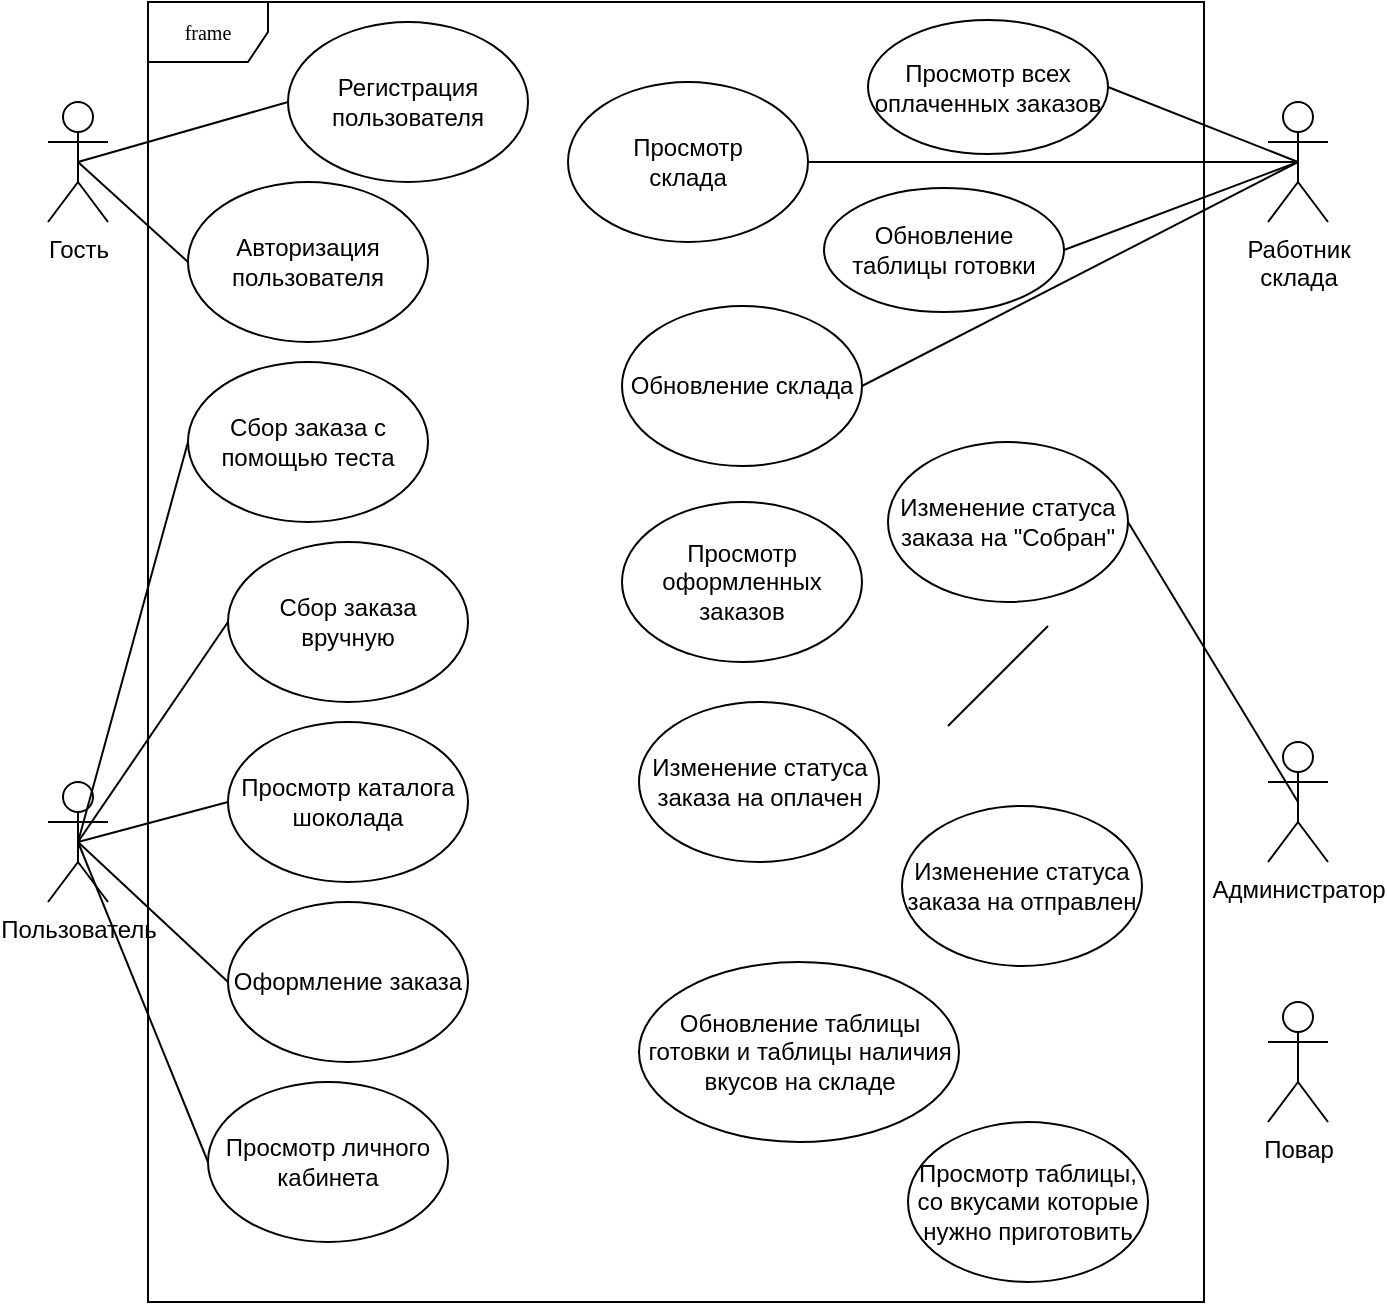<mxfile version="15.6.0" type="github">
  <diagram name="Page-1" id="c4acf3e9-155e-7222-9cf6-157b1a14988f">
    <mxGraphModel dx="652" dy="423" grid="0" gridSize="10" guides="1" tooltips="1" connect="1" arrows="1" fold="1" page="1" pageScale="1" pageWidth="850" pageHeight="1100" background="none" math="0" shadow="0">
      <root>
        <mxCell id="0" />
        <mxCell id="1" parent="0" />
        <mxCell id="17acba5748e5396b-1" value="frame" style="shape=umlFrame;whiteSpace=wrap;html=1;rounded=0;shadow=0;comic=0;labelBackgroundColor=none;strokeWidth=1;fontFamily=Verdana;fontSize=10;align=center;" parent="1" vertex="1">
          <mxGeometry x="200" y="70" width="528" height="650" as="geometry" />
        </mxCell>
        <mxCell id="e7kOok5iGNm4wh7OHVck-1" value="Гость" style="shape=umlActor;verticalLabelPosition=bottom;verticalAlign=top;html=1;outlineConnect=0;" vertex="1" parent="1">
          <mxGeometry x="150" y="120" width="30" height="60" as="geometry" />
        </mxCell>
        <mxCell id="e7kOok5iGNm4wh7OHVck-2" value="Пользователь" style="shape=umlActor;verticalLabelPosition=bottom;verticalAlign=top;html=1;outlineConnect=0;" vertex="1" parent="1">
          <mxGeometry x="150" y="460" width="30" height="60" as="geometry" />
        </mxCell>
        <mxCell id="e7kOok5iGNm4wh7OHVck-3" value="Повар" style="shape=umlActor;verticalLabelPosition=bottom;verticalAlign=top;html=1;outlineConnect=0;" vertex="1" parent="1">
          <mxGeometry x="760" y="570" width="30" height="60" as="geometry" />
        </mxCell>
        <mxCell id="e7kOok5iGNm4wh7OHVck-4" value="Работник&lt;br&gt;склада" style="shape=umlActor;verticalLabelPosition=bottom;verticalAlign=top;html=1;outlineConnect=0;" vertex="1" parent="1">
          <mxGeometry x="760" y="120" width="30" height="60" as="geometry" />
        </mxCell>
        <mxCell id="e7kOok5iGNm4wh7OHVck-5" value="Администратор" style="shape=umlActor;verticalLabelPosition=bottom;verticalAlign=top;html=1;outlineConnect=0;" vertex="1" parent="1">
          <mxGeometry x="760" y="440" width="30" height="60" as="geometry" />
        </mxCell>
        <mxCell id="e7kOok5iGNm4wh7OHVck-6" value="Регистрация пользователя" style="ellipse;whiteSpace=wrap;html=1;" vertex="1" parent="1">
          <mxGeometry x="270" y="80" width="120" height="80" as="geometry" />
        </mxCell>
        <mxCell id="e7kOok5iGNm4wh7OHVck-7" value="Авторизация&lt;br&gt;пользователя" style="ellipse;whiteSpace=wrap;html=1;" vertex="1" parent="1">
          <mxGeometry x="220" y="160" width="120" height="80" as="geometry" />
        </mxCell>
        <mxCell id="e7kOok5iGNm4wh7OHVck-10" value="Сбор заказа с помощью теста" style="ellipse;whiteSpace=wrap;html=1;" vertex="1" parent="1">
          <mxGeometry x="220" y="250" width="120" height="80" as="geometry" />
        </mxCell>
        <mxCell id="e7kOok5iGNm4wh7OHVck-11" value="Просмотр каталога&lt;br&gt;шоколада" style="ellipse;whiteSpace=wrap;html=1;" vertex="1" parent="1">
          <mxGeometry x="240" y="430" width="120" height="80" as="geometry" />
        </mxCell>
        <mxCell id="e7kOok5iGNm4wh7OHVck-12" value="Сбор заказа вручную" style="ellipse;whiteSpace=wrap;html=1;" vertex="1" parent="1">
          <mxGeometry x="240" y="340" width="120" height="80" as="geometry" />
        </mxCell>
        <mxCell id="e7kOok5iGNm4wh7OHVck-13" value="Оформление заказа" style="ellipse;whiteSpace=wrap;html=1;" vertex="1" parent="1">
          <mxGeometry x="240" y="520" width="120" height="80" as="geometry" />
        </mxCell>
        <mxCell id="e7kOok5iGNm4wh7OHVck-14" value="Просмотр личного кабинета" style="ellipse;whiteSpace=wrap;html=1;" vertex="1" parent="1">
          <mxGeometry x="230" y="610" width="120" height="80" as="geometry" />
        </mxCell>
        <mxCell id="e7kOok5iGNm4wh7OHVck-15" value="Просмотр таблицы,&lt;br&gt;со вкусами которые нужно приготовить" style="ellipse;whiteSpace=wrap;html=1;" vertex="1" parent="1">
          <mxGeometry x="580" y="630" width="120" height="80" as="geometry" />
        </mxCell>
        <mxCell id="e7kOok5iGNm4wh7OHVck-16" value="Обновление таблицы готовки и таблицы наличия вкусов на складе" style="ellipse;whiteSpace=wrap;html=1;" vertex="1" parent="1">
          <mxGeometry x="445.5" y="550" width="160" height="90" as="geometry" />
        </mxCell>
        <mxCell id="e7kOok5iGNm4wh7OHVck-17" value="Просмотр всех оплаченных заказов" style="ellipse;whiteSpace=wrap;html=1;" vertex="1" parent="1">
          <mxGeometry x="560" y="79" width="120" height="67" as="geometry" />
        </mxCell>
        <mxCell id="e7kOok5iGNm4wh7OHVck-18" value="Просмотр &lt;br&gt;склада" style="ellipse;whiteSpace=wrap;html=1;" vertex="1" parent="1">
          <mxGeometry x="410" y="110" width="120" height="80" as="geometry" />
        </mxCell>
        <mxCell id="e7kOok5iGNm4wh7OHVck-19" value="Обновление таблицы готовки" style="ellipse;whiteSpace=wrap;html=1;" vertex="1" parent="1">
          <mxGeometry x="538" y="163" width="120" height="62" as="geometry" />
        </mxCell>
        <mxCell id="e7kOok5iGNm4wh7OHVck-20" value="Обновление склада" style="ellipse;whiteSpace=wrap;html=1;" vertex="1" parent="1">
          <mxGeometry x="437" y="222" width="120" height="80" as="geometry" />
        </mxCell>
        <mxCell id="e7kOok5iGNm4wh7OHVck-21" value="Изменение статуса заказа на &quot;Собран&quot;" style="ellipse;whiteSpace=wrap;html=1;" vertex="1" parent="1">
          <mxGeometry x="570" y="290" width="120" height="80" as="geometry" />
        </mxCell>
        <mxCell id="e7kOok5iGNm4wh7OHVck-22" value="Просмотр оформленных заказов" style="ellipse;whiteSpace=wrap;html=1;" vertex="1" parent="1">
          <mxGeometry x="437" y="320" width="120" height="80" as="geometry" />
        </mxCell>
        <mxCell id="e7kOok5iGNm4wh7OHVck-23" value="Изменение статуса заказа на оплачен" style="ellipse;whiteSpace=wrap;html=1;" vertex="1" parent="1">
          <mxGeometry x="445.5" y="420" width="120" height="80" as="geometry" />
        </mxCell>
        <mxCell id="e7kOok5iGNm4wh7OHVck-24" value="Изменение статуса заказа на отправлен" style="ellipse;whiteSpace=wrap;html=1;" vertex="1" parent="1">
          <mxGeometry x="577" y="472" width="120" height="80" as="geometry" />
        </mxCell>
        <mxCell id="e7kOok5iGNm4wh7OHVck-38" value="" style="endArrow=none;html=1;rounded=0;entryX=0;entryY=0.5;entryDx=0;entryDy=0;exitX=0.5;exitY=0.5;exitDx=0;exitDy=0;exitPerimeter=0;" edge="1" parent="1" source="e7kOok5iGNm4wh7OHVck-2" target="e7kOok5iGNm4wh7OHVck-11">
          <mxGeometry width="50" height="50" relative="1" as="geometry">
            <mxPoint x="180" y="510" as="sourcePoint" />
            <mxPoint x="230" y="460" as="targetPoint" />
          </mxGeometry>
        </mxCell>
        <mxCell id="e7kOok5iGNm4wh7OHVck-39" value="" style="endArrow=none;html=1;rounded=0;entryX=0;entryY=0.5;entryDx=0;entryDy=0;exitX=0.5;exitY=0.5;exitDx=0;exitDy=0;exitPerimeter=0;" edge="1" parent="1" source="e7kOok5iGNm4wh7OHVck-1" target="e7kOok5iGNm4wh7OHVck-6">
          <mxGeometry width="50" height="50" relative="1" as="geometry">
            <mxPoint x="187" y="160" as="sourcePoint" />
            <mxPoint x="237" y="110" as="targetPoint" />
          </mxGeometry>
        </mxCell>
        <mxCell id="e7kOok5iGNm4wh7OHVck-40" value="" style="endArrow=none;html=1;rounded=0;entryX=0;entryY=0.5;entryDx=0;entryDy=0;exitX=0.5;exitY=0.5;exitDx=0;exitDy=0;exitPerimeter=0;" edge="1" parent="1" source="e7kOok5iGNm4wh7OHVck-1" target="e7kOok5iGNm4wh7OHVck-7">
          <mxGeometry width="50" height="50" relative="1" as="geometry">
            <mxPoint x="183" y="202" as="sourcePoint" />
            <mxPoint x="233" y="152" as="targetPoint" />
          </mxGeometry>
        </mxCell>
        <mxCell id="e7kOok5iGNm4wh7OHVck-41" value="" style="endArrow=none;html=1;rounded=0;entryX=0;entryY=0.5;entryDx=0;entryDy=0;exitX=0.5;exitY=0.5;exitDx=0;exitDy=0;exitPerimeter=0;" edge="1" parent="1" source="e7kOok5iGNm4wh7OHVck-2" target="e7kOok5iGNm4wh7OHVck-10">
          <mxGeometry width="50" height="50" relative="1" as="geometry">
            <mxPoint x="180" y="416" as="sourcePoint" />
            <mxPoint x="230" y="366" as="targetPoint" />
          </mxGeometry>
        </mxCell>
        <mxCell id="e7kOok5iGNm4wh7OHVck-42" value="" style="endArrow=none;html=1;rounded=0;entryX=0;entryY=0.5;entryDx=0;entryDy=0;exitX=0.5;exitY=0.5;exitDx=0;exitDy=0;exitPerimeter=0;" edge="1" parent="1" source="e7kOok5iGNm4wh7OHVck-2" target="e7kOok5iGNm4wh7OHVck-12">
          <mxGeometry width="50" height="50" relative="1" as="geometry">
            <mxPoint x="187" y="460" as="sourcePoint" />
            <mxPoint x="237" y="410" as="targetPoint" />
          </mxGeometry>
        </mxCell>
        <mxCell id="e7kOok5iGNm4wh7OHVck-43" value="" style="endArrow=none;html=1;rounded=0;entryX=0;entryY=0.5;entryDx=0;entryDy=0;exitX=0.5;exitY=0.5;exitDx=0;exitDy=0;exitPerimeter=0;" edge="1" parent="1" source="e7kOok5iGNm4wh7OHVck-2" target="e7kOok5iGNm4wh7OHVck-13">
          <mxGeometry width="50" height="50" relative="1" as="geometry">
            <mxPoint x="200" y="537" as="sourcePoint" />
            <mxPoint x="250" y="487" as="targetPoint" />
          </mxGeometry>
        </mxCell>
        <mxCell id="e7kOok5iGNm4wh7OHVck-44" value="" style="endArrow=none;html=1;rounded=0;entryX=0;entryY=0.5;entryDx=0;entryDy=0;exitX=0.5;exitY=0.5;exitDx=0;exitDy=0;exitPerimeter=0;" edge="1" parent="1" source="e7kOok5iGNm4wh7OHVck-2" target="e7kOok5iGNm4wh7OHVck-14">
          <mxGeometry width="50" height="50" relative="1" as="geometry">
            <mxPoint x="166" y="623" as="sourcePoint" />
            <mxPoint x="216" y="573" as="targetPoint" />
          </mxGeometry>
        </mxCell>
        <mxCell id="e7kOok5iGNm4wh7OHVck-45" value="" style="endArrow=none;html=1;rounded=0;exitX=1;exitY=0.5;exitDx=0;exitDy=0;entryX=0.5;entryY=0.5;entryDx=0;entryDy=0;entryPerimeter=0;" edge="1" parent="1" source="e7kOok5iGNm4wh7OHVck-17" target="e7kOok5iGNm4wh7OHVck-4">
          <mxGeometry width="50" height="50" relative="1" as="geometry">
            <mxPoint x="672" y="158" as="sourcePoint" />
            <mxPoint x="722" y="108" as="targetPoint" />
          </mxGeometry>
        </mxCell>
        <mxCell id="e7kOok5iGNm4wh7OHVck-46" value="" style="endArrow=none;html=1;rounded=0;exitX=1;exitY=0.5;exitDx=0;exitDy=0;entryX=0.5;entryY=0.5;entryDx=0;entryDy=0;entryPerimeter=0;" edge="1" parent="1" source="e7kOok5iGNm4wh7OHVck-18" target="e7kOok5iGNm4wh7OHVck-4">
          <mxGeometry width="50" height="50" relative="1" as="geometry">
            <mxPoint x="647" y="186" as="sourcePoint" />
            <mxPoint x="697" y="136" as="targetPoint" />
          </mxGeometry>
        </mxCell>
        <mxCell id="e7kOok5iGNm4wh7OHVck-47" value="" style="endArrow=none;html=1;rounded=0;entryX=0.5;entryY=0.5;entryDx=0;entryDy=0;entryPerimeter=0;exitX=1;exitY=0.5;exitDx=0;exitDy=0;" edge="1" parent="1" source="e7kOok5iGNm4wh7OHVck-19" target="e7kOok5iGNm4wh7OHVck-4">
          <mxGeometry width="50" height="50" relative="1" as="geometry">
            <mxPoint x="458" y="253" as="sourcePoint" />
            <mxPoint x="508" y="203" as="targetPoint" />
          </mxGeometry>
        </mxCell>
        <mxCell id="e7kOok5iGNm4wh7OHVck-48" value="" style="endArrow=none;html=1;rounded=0;entryX=0.5;entryY=0.5;entryDx=0;entryDy=0;entryPerimeter=0;exitX=1;exitY=0.5;exitDx=0;exitDy=0;" edge="1" parent="1" source="e7kOok5iGNm4wh7OHVck-20" target="e7kOok5iGNm4wh7OHVck-4">
          <mxGeometry width="50" height="50" relative="1" as="geometry">
            <mxPoint x="662" y="255" as="sourcePoint" />
            <mxPoint x="712" y="205" as="targetPoint" />
          </mxGeometry>
        </mxCell>
        <mxCell id="e7kOok5iGNm4wh7OHVck-49" value="" style="endArrow=none;html=1;rounded=0;exitX=1;exitY=0.5;exitDx=0;exitDy=0;entryX=0.5;entryY=0.5;entryDx=0;entryDy=0;entryPerimeter=0;" edge="1" parent="1" source="e7kOok5iGNm4wh7OHVck-21" target="e7kOok5iGNm4wh7OHVck-5">
          <mxGeometry width="50" height="50" relative="1" as="geometry">
            <mxPoint x="600" y="432" as="sourcePoint" />
            <mxPoint x="650" y="382" as="targetPoint" />
          </mxGeometry>
        </mxCell>
        <mxCell id="e7kOok5iGNm4wh7OHVck-50" value="" style="endArrow=none;html=1;rounded=0;" edge="1" parent="1">
          <mxGeometry width="50" height="50" relative="1" as="geometry">
            <mxPoint x="600" y="432" as="sourcePoint" />
            <mxPoint x="650" y="382" as="targetPoint" />
          </mxGeometry>
        </mxCell>
      </root>
    </mxGraphModel>
  </diagram>
</mxfile>
